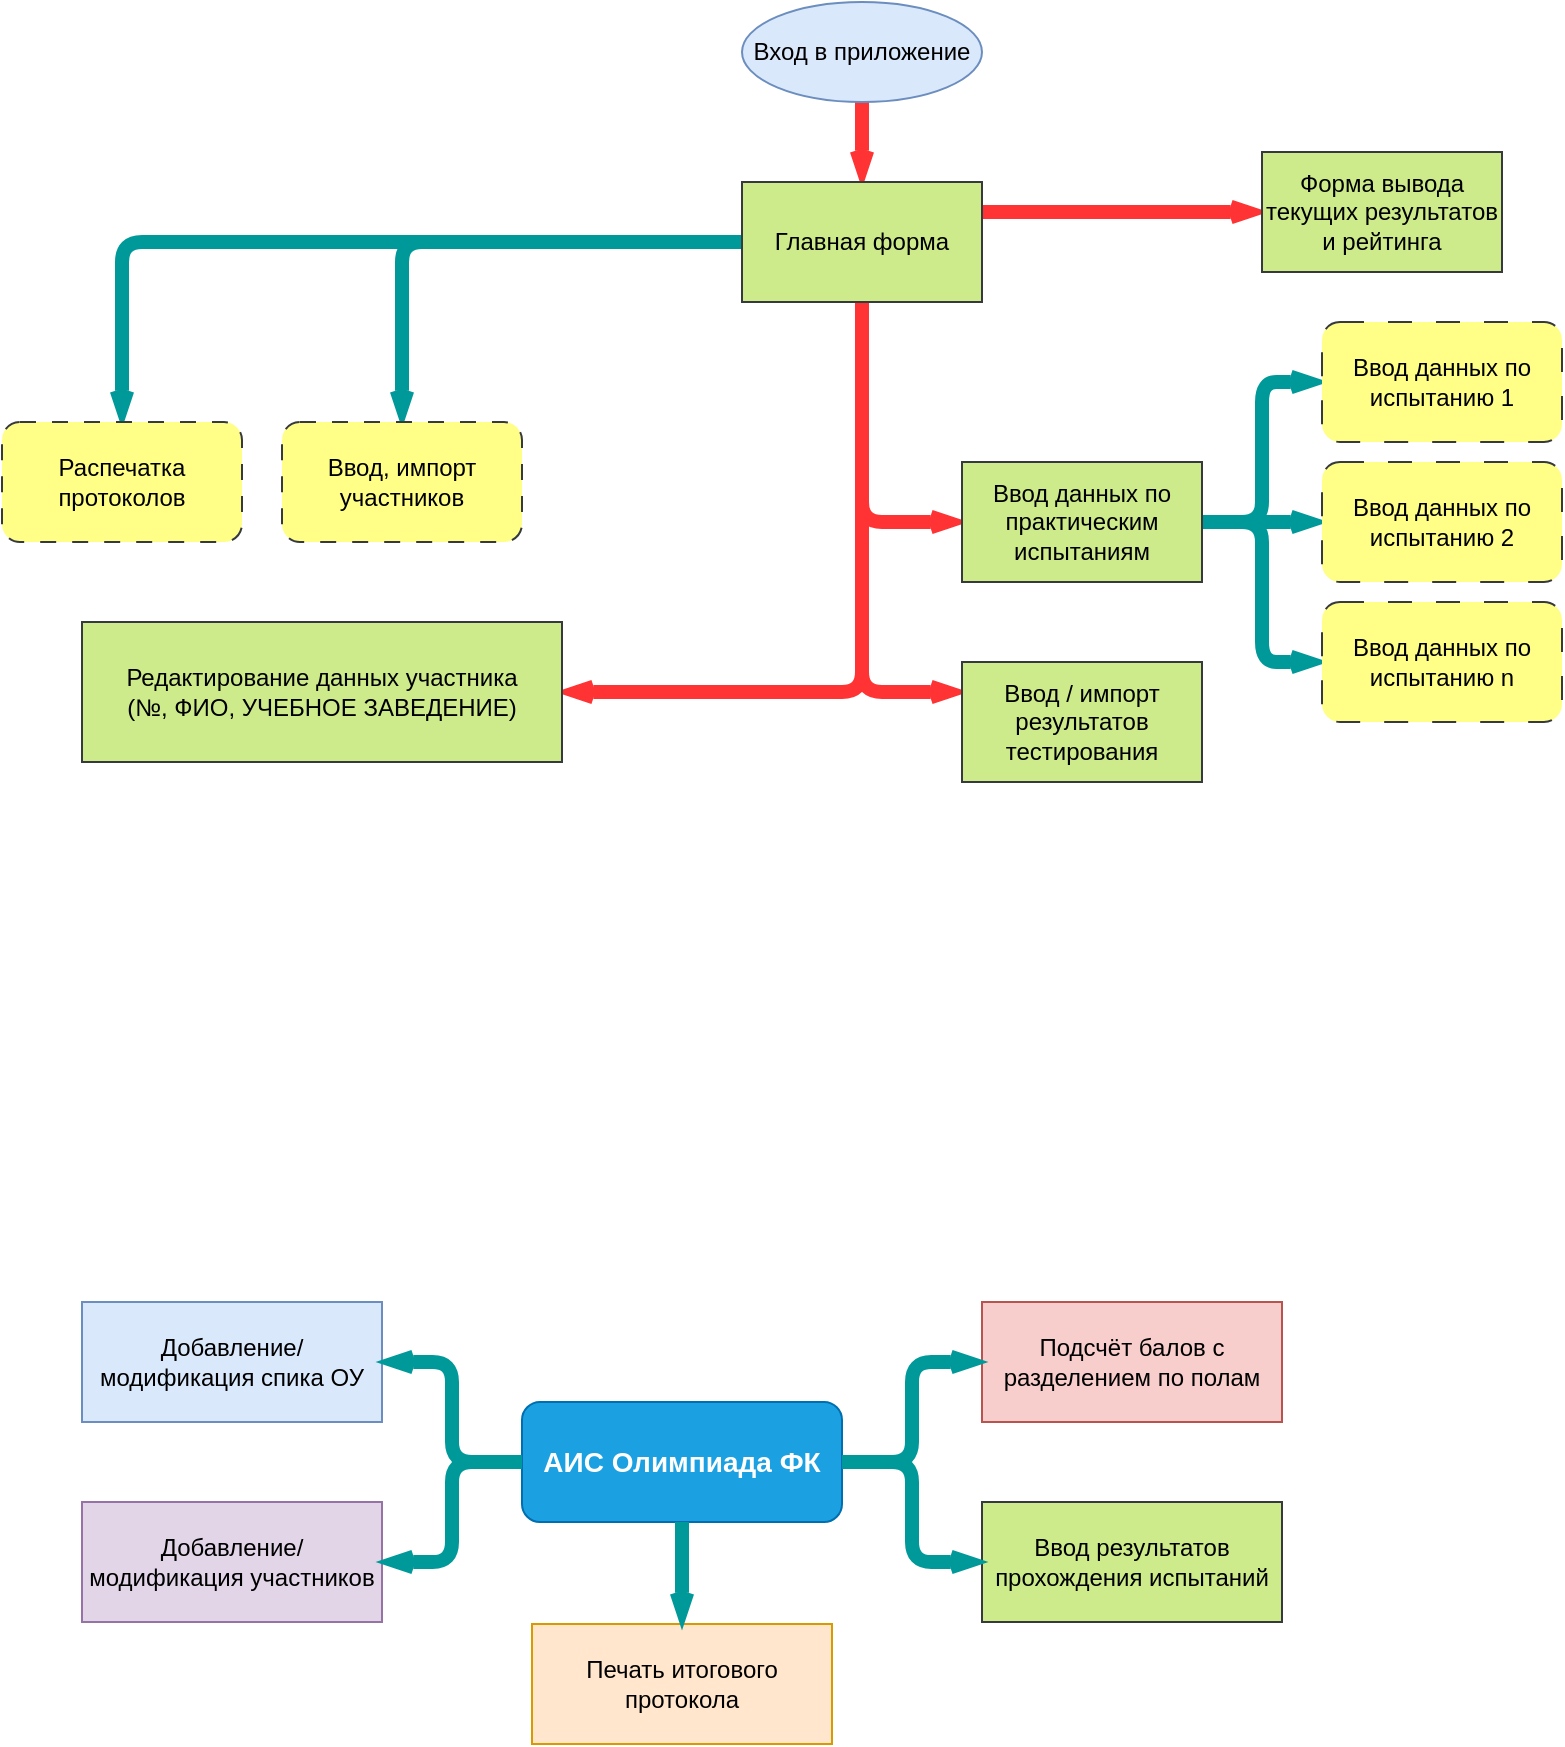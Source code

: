 <mxfile version="21.2.9" type="github" pages="2">
  <diagram name="Страница 1" id="rU0HMeiSt-HVsIIlIik-">
    <mxGraphModel dx="1386" dy="791" grid="1" gridSize="10" guides="1" tooltips="1" connect="1" arrows="1" fold="1" page="1" pageScale="1" pageWidth="827" pageHeight="1169" math="0" shadow="0">
      <root>
        <mxCell id="0" />
        <mxCell id="1" parent="0" />
        <mxCell id="oUFun0r2DNdpA80elAWl-29" style="edgeStyle=orthogonalEdgeStyle;rounded=1;orthogonalLoop=1;jettySize=auto;html=1;exitX=0;exitY=0.5;exitDx=0;exitDy=0;entryX=0.5;entryY=0;entryDx=0;entryDy=0;strokeWidth=7;endArrow=openThin;endFill=0;endSize=1;jumpSize=2;startSize=2;strokeColor=#009999;" parent="1" source="oUFun0r2DNdpA80elAWl-17" target="oUFun0r2DNdpA80elAWl-25" edge="1">
          <mxGeometry relative="1" as="geometry" />
        </mxCell>
        <mxCell id="oUFun0r2DNdpA80elAWl-30" style="edgeStyle=orthogonalEdgeStyle;rounded=1;orthogonalLoop=1;jettySize=auto;html=1;exitX=0;exitY=0.5;exitDx=0;exitDy=0;entryX=0.5;entryY=0;entryDx=0;entryDy=0;strokeWidth=7;endArrow=openThin;endFill=0;endSize=1;jumpSize=2;startSize=2;strokeColor=#009999;" parent="1" source="oUFun0r2DNdpA80elAWl-17" target="oUFun0r2DNdpA80elAWl-19" edge="1">
          <mxGeometry relative="1" as="geometry" />
        </mxCell>
        <mxCell id="oUFun0r2DNdpA80elAWl-31" style="edgeStyle=orthogonalEdgeStyle;rounded=1;orthogonalLoop=1;jettySize=auto;html=1;exitX=0.5;exitY=1;exitDx=0;exitDy=0;entryX=1;entryY=0.5;entryDx=0;entryDy=0;strokeWidth=7;endSize=1;startSize=1;endArrow=openThin;endFill=0;strokeColor=#FF3333;" parent="1" source="oUFun0r2DNdpA80elAWl-17" target="oUFun0r2DNdpA80elAWl-20" edge="1">
          <mxGeometry relative="1" as="geometry" />
        </mxCell>
        <mxCell id="oUFun0r2DNdpA80elAWl-32" style="edgeStyle=orthogonalEdgeStyle;rounded=1;orthogonalLoop=1;jettySize=auto;html=1;exitX=1;exitY=0.5;exitDx=0;exitDy=0;entryX=0;entryY=0.5;entryDx=0;entryDy=0;strokeWidth=7;endSize=1;startSize=1;endArrow=openThin;endFill=0;strokeColor=#009999;fillColor=#cce5ff;" parent="1" source="oUFun0r2DNdpA80elAWl-39" target="oUFun0r2DNdpA80elAWl-24" edge="1">
          <mxGeometry relative="1" as="geometry" />
        </mxCell>
        <mxCell id="oUFun0r2DNdpA80elAWl-34" style="edgeStyle=orthogonalEdgeStyle;rounded=1;orthogonalLoop=1;jettySize=auto;html=1;exitX=0.5;exitY=1;exitDx=0;exitDy=0;entryX=0;entryY=0.5;entryDx=0;entryDy=0;strokeWidth=7;endSize=1;startSize=1;endArrow=openThin;endFill=0;strokeColor=#FF3333;" parent="1" source="oUFun0r2DNdpA80elAWl-17" target="oUFun0r2DNdpA80elAWl-39" edge="1">
          <mxGeometry relative="1" as="geometry" />
        </mxCell>
        <mxCell id="oUFun0r2DNdpA80elAWl-35" style="edgeStyle=orthogonalEdgeStyle;rounded=1;orthogonalLoop=1;jettySize=auto;html=1;exitX=1;exitY=0.5;exitDx=0;exitDy=0;entryX=0;entryY=0.5;entryDx=0;entryDy=0;strokeWidth=7;endSize=1;startSize=1;endArrow=openThin;endFill=0;strokeColor=#009999;fillColor=#cce5ff;" parent="1" source="oUFun0r2DNdpA80elAWl-39" target="oUFun0r2DNdpA80elAWl-21" edge="1">
          <mxGeometry relative="1" as="geometry" />
        </mxCell>
        <mxCell id="oUFun0r2DNdpA80elAWl-28" style="edgeStyle=orthogonalEdgeStyle;rounded=1;orthogonalLoop=1;jettySize=auto;html=1;exitX=0.5;exitY=1;exitDx=0;exitDy=0;entryX=0.5;entryY=0;entryDx=0;entryDy=0;strokeWidth=7;endSize=1;startSize=1;endArrow=openThin;endFill=0;strokeColor=#FF3333;" parent="1" source="oUFun0r2DNdpA80elAWl-18" target="oUFun0r2DNdpA80elAWl-17" edge="1">
          <mxGeometry relative="1" as="geometry">
            <mxPoint x="460" y="120" as="sourcePoint" />
          </mxGeometry>
        </mxCell>
        <mxCell id="oUFun0r2DNdpA80elAWl-18" value="Вход в приложение" style="ellipse;whiteSpace=wrap;html=1;fillColor=#dae8fc;strokeColor=#6c8ebf;" parent="1" vertex="1">
          <mxGeometry x="400" y="50" width="120" height="50" as="geometry" />
        </mxCell>
        <mxCell id="oUFun0r2DNdpA80elAWl-36" style="edgeStyle=orthogonalEdgeStyle;rounded=1;orthogonalLoop=1;jettySize=auto;html=1;exitX=0.5;exitY=1;exitDx=0;exitDy=0;entryX=0;entryY=0.25;entryDx=0;entryDy=0;strokeWidth=7;endSize=1;startSize=1;endArrow=openThin;endFill=0;strokeColor=#FF3333;" parent="1" source="oUFun0r2DNdpA80elAWl-17" target="oUFun0r2DNdpA80elAWl-27" edge="1">
          <mxGeometry relative="1" as="geometry">
            <mxPoint x="470" y="210" as="sourcePoint" />
            <mxPoint x="580" y="485" as="targetPoint" />
          </mxGeometry>
        </mxCell>
        <mxCell id="oUFun0r2DNdpA80elAWl-38" style="edgeStyle=orthogonalEdgeStyle;rounded=1;orthogonalLoop=1;jettySize=auto;html=1;exitX=1;exitY=0.25;exitDx=0;exitDy=0;entryX=0;entryY=0.5;entryDx=0;entryDy=0;strokeWidth=7;endSize=1;startSize=1;endArrow=openThin;endFill=0;strokeColor=#FF3333;" parent="1" source="oUFun0r2DNdpA80elAWl-17" target="oUFun0r2DNdpA80elAWl-37" edge="1">
          <mxGeometry relative="1" as="geometry">
            <mxPoint x="440" y="210" as="sourcePoint" />
            <mxPoint x="380" y="270" as="targetPoint" />
          </mxGeometry>
        </mxCell>
        <mxCell id="oUFun0r2DNdpA80elAWl-40" style="edgeStyle=orthogonalEdgeStyle;rounded=1;orthogonalLoop=1;jettySize=auto;html=1;exitX=1;exitY=0.5;exitDx=0;exitDy=0;entryX=0;entryY=0.5;entryDx=0;entryDy=0;strokeWidth=7;endSize=1;startSize=1;endArrow=openThin;endFill=0;strokeColor=#009999;fillColor=#cce5ff;" parent="1" source="oUFun0r2DNdpA80elAWl-39" target="oUFun0r2DNdpA80elAWl-22" edge="1">
          <mxGeometry relative="1" as="geometry">
            <mxPoint x="640" y="320" as="sourcePoint" />
            <mxPoint x="690" y="405" as="targetPoint" />
          </mxGeometry>
        </mxCell>
        <mxCell id="oUFun0r2DNdpA80elAWl-17" value="Главная форма" style="rounded=0;whiteSpace=wrap;html=1;fillColor=#cdeb8b;strokeColor=#36393d;" parent="1" vertex="1">
          <mxGeometry x="400" y="140" width="120" height="60" as="geometry" />
        </mxCell>
        <mxCell id="oUFun0r2DNdpA80elAWl-19" value="Ввод, импорт участников" style="rounded=1;whiteSpace=wrap;html=1;fillColor=#ffff88;strokeColor=#36393d;glass=0;dashed=1;dashPattern=8 8;" parent="1" vertex="1">
          <mxGeometry x="170" y="260" width="120" height="60" as="geometry" />
        </mxCell>
        <mxCell id="oUFun0r2DNdpA80elAWl-20" value="Редактирование данных участника&lt;br&gt;(№, ФИО, УЧЕБНОЕ ЗАВЕДЕНИЕ)" style="rounded=0;whiteSpace=wrap;html=1;fillColor=#cdeb8b;strokeColor=#36393d;" parent="1" vertex="1">
          <mxGeometry x="70" y="360" width="240" height="70" as="geometry" />
        </mxCell>
        <mxCell id="oUFun0r2DNdpA80elAWl-21" value="Ввод данных по испытанию 1" style="rounded=1;whiteSpace=wrap;html=1;fillColor=#ffff88;strokeColor=#36393d;dashed=1;dashPattern=12 12;" parent="1" vertex="1">
          <mxGeometry x="690" y="210" width="120" height="60" as="geometry" />
        </mxCell>
        <mxCell id="oUFun0r2DNdpA80elAWl-22" value="Ввод данных по испытанию 2" style="rounded=1;whiteSpace=wrap;html=1;fillColor=#ffff88;strokeColor=#36393d;dashed=1;dashPattern=12 12;" parent="1" vertex="1">
          <mxGeometry x="690" y="280" width="120" height="60" as="geometry" />
        </mxCell>
        <mxCell id="oUFun0r2DNdpA80elAWl-24" value="Ввод данных по испытанию n" style="rounded=1;whiteSpace=wrap;html=1;fillColor=#ffff88;strokeColor=#36393d;dashed=1;dashPattern=12 12;" parent="1" vertex="1">
          <mxGeometry x="690" y="350" width="120" height="60" as="geometry" />
        </mxCell>
        <mxCell id="oUFun0r2DNdpA80elAWl-25" value="Распечатка протоколов" style="rounded=1;whiteSpace=wrap;html=1;fillColor=#ffff88;strokeColor=#36393d;glass=0;dashed=1;dashPattern=8 8;" parent="1" vertex="1">
          <mxGeometry x="30" y="260" width="120" height="60" as="geometry" />
        </mxCell>
        <mxCell id="oUFun0r2DNdpA80elAWl-27" value="Ввод / импорт результатов тестирования" style="rounded=0;whiteSpace=wrap;html=1;fillColor=#cdeb8b;strokeColor=#36393d;" parent="1" vertex="1">
          <mxGeometry x="510" y="380" width="120" height="60" as="geometry" />
        </mxCell>
        <mxCell id="oUFun0r2DNdpA80elAWl-37" value="Форма вывода текущих результатов и рейтинга" style="rounded=0;whiteSpace=wrap;html=1;fillColor=#cdeb8b;strokeColor=#36393d;" parent="1" vertex="1">
          <mxGeometry x="660" y="125" width="120" height="60" as="geometry" />
        </mxCell>
        <mxCell id="oUFun0r2DNdpA80elAWl-39" value="Ввод данных по практическим испытаниям" style="rounded=0;whiteSpace=wrap;html=1;fillColor=#cdeb8b;strokeColor=#36393d;" parent="1" vertex="1">
          <mxGeometry x="510" y="280" width="120" height="60" as="geometry" />
        </mxCell>
        <mxCell id="YHmJnqsJ_T1OtkR1q3bv-1" value="АИС Олимпиада ФК" style="rounded=1;whiteSpace=wrap;html=1;shadow=0;fontStyle=1;fontSize=14;fillColor=#1ba1e2;fontColor=#ffffff;strokeColor=#006EAF;" parent="1" vertex="1">
          <mxGeometry x="290" y="750" width="160" height="60" as="geometry" />
        </mxCell>
        <mxCell id="YHmJnqsJ_T1OtkR1q3bv-2" value="Ввод результатов прохождения испытаний" style="rounded=0;whiteSpace=wrap;html=1;fillColor=#cdeb8b;strokeColor=#36393d;" parent="1" vertex="1">
          <mxGeometry x="520" y="800" width="150" height="60" as="geometry" />
        </mxCell>
        <mxCell id="YHmJnqsJ_T1OtkR1q3bv-3" value="Добавление/модификация участников" style="rounded=0;whiteSpace=wrap;html=1;fillColor=#e1d5e7;strokeColor=#9673a6;" parent="1" vertex="1">
          <mxGeometry x="70" y="800" width="150" height="60" as="geometry" />
        </mxCell>
        <mxCell id="YHmJnqsJ_T1OtkR1q3bv-4" value="Добавление/модификация спика ОУ" style="rounded=0;whiteSpace=wrap;html=1;fillColor=#dae8fc;strokeColor=#6c8ebf;" parent="1" vertex="1">
          <mxGeometry x="70" y="700" width="150" height="60" as="geometry" />
        </mxCell>
        <mxCell id="YHmJnqsJ_T1OtkR1q3bv-5" value="Подсчёт балов с разделением по полам" style="rounded=0;whiteSpace=wrap;html=1;fillColor=#f8cecc;strokeColor=#b85450;" parent="1" vertex="1">
          <mxGeometry x="520" y="700" width="150" height="60" as="geometry" />
        </mxCell>
        <mxCell id="YHmJnqsJ_T1OtkR1q3bv-6" value="Печать итогового протокола" style="rounded=0;whiteSpace=wrap;html=1;fillColor=#ffe6cc;strokeColor=#d79b00;" parent="1" vertex="1">
          <mxGeometry x="295" y="861" width="150" height="60" as="geometry" />
        </mxCell>
        <mxCell id="YHmJnqsJ_T1OtkR1q3bv-8" style="edgeStyle=orthogonalEdgeStyle;rounded=1;orthogonalLoop=1;jettySize=auto;html=1;exitX=1;exitY=0.5;exitDx=0;exitDy=0;entryX=0;entryY=0.5;entryDx=0;entryDy=0;strokeWidth=7;endSize=1;startSize=1;endArrow=openThin;endFill=0;strokeColor=#009999;fillColor=#cce5ff;" parent="1" source="YHmJnqsJ_T1OtkR1q3bv-1" target="YHmJnqsJ_T1OtkR1q3bv-5" edge="1">
          <mxGeometry relative="1" as="geometry">
            <mxPoint x="480" y="880" as="sourcePoint" />
            <mxPoint x="540" y="950" as="targetPoint" />
          </mxGeometry>
        </mxCell>
        <mxCell id="YHmJnqsJ_T1OtkR1q3bv-9" style="edgeStyle=orthogonalEdgeStyle;rounded=1;orthogonalLoop=1;jettySize=auto;html=1;exitX=1;exitY=0.5;exitDx=0;exitDy=0;entryX=0;entryY=0.5;entryDx=0;entryDy=0;strokeWidth=7;endSize=1;startSize=1;endArrow=openThin;endFill=0;strokeColor=#009999;fillColor=#cce5ff;" parent="1" source="YHmJnqsJ_T1OtkR1q3bv-1" target="YHmJnqsJ_T1OtkR1q3bv-2" edge="1">
          <mxGeometry relative="1" as="geometry">
            <mxPoint x="460" y="790" as="sourcePoint" />
            <mxPoint x="530" y="740" as="targetPoint" />
          </mxGeometry>
        </mxCell>
        <mxCell id="YHmJnqsJ_T1OtkR1q3bv-10" style="edgeStyle=orthogonalEdgeStyle;rounded=1;orthogonalLoop=1;jettySize=auto;html=1;exitX=0;exitY=0.5;exitDx=0;exitDy=0;entryX=1;entryY=0.5;entryDx=0;entryDy=0;strokeWidth=7;endSize=1;startSize=1;endArrow=openThin;endFill=0;strokeColor=#009999;fillColor=#cce5ff;" parent="1" source="YHmJnqsJ_T1OtkR1q3bv-1" target="YHmJnqsJ_T1OtkR1q3bv-4" edge="1">
          <mxGeometry relative="1" as="geometry">
            <mxPoint x="219.5" y="740" as="sourcePoint" />
            <mxPoint x="289.5" y="690" as="targetPoint" />
          </mxGeometry>
        </mxCell>
        <mxCell id="YHmJnqsJ_T1OtkR1q3bv-11" style="edgeStyle=orthogonalEdgeStyle;rounded=1;orthogonalLoop=1;jettySize=auto;html=1;exitX=0;exitY=0.5;exitDx=0;exitDy=0;entryX=1;entryY=0.5;entryDx=0;entryDy=0;strokeWidth=7;endSize=1;startSize=1;endArrow=openThin;endFill=0;strokeColor=#009999;fillColor=#cce5ff;" parent="1" source="YHmJnqsJ_T1OtkR1q3bv-1" target="YHmJnqsJ_T1OtkR1q3bv-3" edge="1">
          <mxGeometry relative="1" as="geometry">
            <mxPoint x="140" y="930" as="sourcePoint" />
            <mxPoint x="210" y="980" as="targetPoint" />
          </mxGeometry>
        </mxCell>
        <mxCell id="YHmJnqsJ_T1OtkR1q3bv-12" style="edgeStyle=orthogonalEdgeStyle;rounded=1;orthogonalLoop=1;jettySize=auto;html=1;exitX=0.5;exitY=1;exitDx=0;exitDy=0;entryX=0.5;entryY=0;entryDx=0;entryDy=0;strokeWidth=7;endSize=1;startSize=1;endArrow=openThin;endFill=0;strokeColor=#009999;fillColor=#cce5ff;" parent="1" source="YHmJnqsJ_T1OtkR1q3bv-1" target="YHmJnqsJ_T1OtkR1q3bv-6" edge="1">
          <mxGeometry relative="1" as="geometry">
            <mxPoint x="300" y="790" as="sourcePoint" />
            <mxPoint x="230" y="840" as="targetPoint" />
          </mxGeometry>
        </mxCell>
      </root>
    </mxGraphModel>
  </diagram>
  <diagram id="NLfbMMUOM1gaAiMMkrqe" name="Страница 2">
    <mxGraphModel dx="1386" dy="791" grid="1" gridSize="10" guides="1" tooltips="1" connect="1" arrows="1" fold="1" page="1" pageScale="1" pageWidth="827" pageHeight="1169" math="0" shadow="0">
      <root>
        <mxCell id="0" />
        <mxCell id="1" parent="0" />
        <mxCell id="NCLM1DptzRCGJzkKApFv-1" value="Pages" style="shape=table;startSize=30;container=1;collapsible=1;childLayout=tableLayout;fixedRows=1;rowLines=0;fontStyle=1;align=center;resizeLast=1;html=1;" vertex="1" parent="1">
          <mxGeometry x="200" y="300" width="180" height="210" as="geometry" />
        </mxCell>
        <mxCell id="NCLM1DptzRCGJzkKApFv-2" value="" style="shape=tableRow;horizontal=0;startSize=0;swimlaneHead=0;swimlaneBody=0;fillColor=none;collapsible=0;dropTarget=0;points=[[0,0.5],[1,0.5]];portConstraint=eastwest;top=0;left=0;right=0;bottom=1;" vertex="1" parent="NCLM1DptzRCGJzkKApFv-1">
          <mxGeometry y="30" width="180" height="30" as="geometry" />
        </mxCell>
        <mxCell id="NCLM1DptzRCGJzkKApFv-3" value="PK" style="shape=partialRectangle;connectable=0;fillColor=none;top=0;left=0;bottom=0;right=0;fontStyle=1;overflow=hidden;whiteSpace=wrap;html=1;" vertex="1" parent="NCLM1DptzRCGJzkKApFv-2">
          <mxGeometry width="30" height="30" as="geometry">
            <mxRectangle width="30" height="30" as="alternateBounds" />
          </mxGeometry>
        </mxCell>
        <mxCell id="NCLM1DptzRCGJzkKApFv-4" value="id" style="shape=partialRectangle;connectable=0;fillColor=none;top=0;left=0;bottom=0;right=0;align=left;spacingLeft=6;fontStyle=5;overflow=hidden;whiteSpace=wrap;html=1;" vertex="1" parent="NCLM1DptzRCGJzkKApFv-2">
          <mxGeometry x="30" width="150" height="30" as="geometry">
            <mxRectangle width="150" height="30" as="alternateBounds" />
          </mxGeometry>
        </mxCell>
        <mxCell id="NCLM1DptzRCGJzkKApFv-5" value="" style="shape=tableRow;horizontal=0;startSize=0;swimlaneHead=0;swimlaneBody=0;fillColor=none;collapsible=0;dropTarget=0;points=[[0,0.5],[1,0.5]];portConstraint=eastwest;top=0;left=0;right=0;bottom=0;" vertex="1" parent="NCLM1DptzRCGJzkKApFv-1">
          <mxGeometry y="60" width="180" height="30" as="geometry" />
        </mxCell>
        <mxCell id="NCLM1DptzRCGJzkKApFv-6" value="" style="shape=partialRectangle;connectable=0;fillColor=none;top=0;left=0;bottom=0;right=0;editable=1;overflow=hidden;whiteSpace=wrap;html=1;" vertex="1" parent="NCLM1DptzRCGJzkKApFv-5">
          <mxGeometry width="30" height="30" as="geometry">
            <mxRectangle width="30" height="30" as="alternateBounds" />
          </mxGeometry>
        </mxCell>
        <mxCell id="NCLM1DptzRCGJzkKApFv-7" value="pageName" style="shape=partialRectangle;connectable=0;fillColor=none;top=0;left=0;bottom=0;right=0;align=left;spacingLeft=6;overflow=hidden;whiteSpace=wrap;html=1;" vertex="1" parent="NCLM1DptzRCGJzkKApFv-5">
          <mxGeometry x="30" width="150" height="30" as="geometry">
            <mxRectangle width="150" height="30" as="alternateBounds" />
          </mxGeometry>
        </mxCell>
        <mxCell id="NCLM1DptzRCGJzkKApFv-8" value="" style="shape=tableRow;horizontal=0;startSize=0;swimlaneHead=0;swimlaneBody=0;fillColor=none;collapsible=0;dropTarget=0;points=[[0,0.5],[1,0.5]];portConstraint=eastwest;top=0;left=0;right=0;bottom=0;" vertex="1" parent="NCLM1DptzRCGJzkKApFv-1">
          <mxGeometry y="90" width="180" height="30" as="geometry" />
        </mxCell>
        <mxCell id="NCLM1DptzRCGJzkKApFv-9" value="" style="shape=partialRectangle;connectable=0;fillColor=none;top=0;left=0;bottom=0;right=0;editable=1;overflow=hidden;whiteSpace=wrap;html=1;" vertex="1" parent="NCLM1DptzRCGJzkKApFv-8">
          <mxGeometry width="30" height="30" as="geometry">
            <mxRectangle width="30" height="30" as="alternateBounds" />
          </mxGeometry>
        </mxCell>
        <mxCell id="NCLM1DptzRCGJzkKApFv-10" value="pageOrder" style="shape=partialRectangle;connectable=0;fillColor=none;top=0;left=0;bottom=0;right=0;align=left;spacingLeft=6;overflow=hidden;whiteSpace=wrap;html=1;" vertex="1" parent="NCLM1DptzRCGJzkKApFv-8">
          <mxGeometry x="30" width="150" height="30" as="geometry">
            <mxRectangle width="150" height="30" as="alternateBounds" />
          </mxGeometry>
        </mxCell>
        <mxCell id="NCLM1DptzRCGJzkKApFv-11" value="" style="shape=tableRow;horizontal=0;startSize=0;swimlaneHead=0;swimlaneBody=0;fillColor=none;collapsible=0;dropTarget=0;points=[[0,0.5],[1,0.5]];portConstraint=eastwest;top=0;left=0;right=0;bottom=0;" vertex="1" parent="NCLM1DptzRCGJzkKApFv-1">
          <mxGeometry y="120" width="180" height="30" as="geometry" />
        </mxCell>
        <mxCell id="NCLM1DptzRCGJzkKApFv-12" value="" style="shape=partialRectangle;connectable=0;fillColor=none;top=0;left=0;bottom=0;right=0;editable=1;overflow=hidden;whiteSpace=wrap;html=1;" vertex="1" parent="NCLM1DptzRCGJzkKApFv-11">
          <mxGeometry width="30" height="30" as="geometry">
            <mxRectangle width="30" height="30" as="alternateBounds" />
          </mxGeometry>
        </mxCell>
        <mxCell id="NCLM1DptzRCGJzkKApFv-13" value="pageDataFile" style="shape=partialRectangle;connectable=0;fillColor=none;top=0;left=0;bottom=0;right=0;align=left;spacingLeft=6;overflow=hidden;whiteSpace=wrap;html=1;" vertex="1" parent="NCLM1DptzRCGJzkKApFv-11">
          <mxGeometry x="30" width="150" height="30" as="geometry">
            <mxRectangle width="150" height="30" as="alternateBounds" />
          </mxGeometry>
        </mxCell>
        <mxCell id="NCLM1DptzRCGJzkKApFv-20" style="shape=tableRow;horizontal=0;startSize=0;swimlaneHead=0;swimlaneBody=0;fillColor=none;collapsible=0;dropTarget=0;points=[[0,0.5],[1,0.5]];portConstraint=eastwest;top=0;left=0;right=0;bottom=0;" vertex="1" parent="NCLM1DptzRCGJzkKApFv-1">
          <mxGeometry y="150" width="180" height="30" as="geometry" />
        </mxCell>
        <mxCell id="NCLM1DptzRCGJzkKApFv-21" style="shape=partialRectangle;connectable=0;fillColor=none;top=0;left=0;bottom=0;right=0;editable=1;overflow=hidden;whiteSpace=wrap;html=1;" vertex="1" parent="NCLM1DptzRCGJzkKApFv-20">
          <mxGeometry width="30" height="30" as="geometry">
            <mxRectangle width="30" height="30" as="alternateBounds" />
          </mxGeometry>
        </mxCell>
        <mxCell id="NCLM1DptzRCGJzkKApFv-22" value="pageTopic" style="shape=partialRectangle;connectable=0;fillColor=none;top=0;left=0;bottom=0;right=0;align=left;spacingLeft=6;overflow=hidden;whiteSpace=wrap;html=1;" vertex="1" parent="NCLM1DptzRCGJzkKApFv-20">
          <mxGeometry x="30" width="150" height="30" as="geometry">
            <mxRectangle width="150" height="30" as="alternateBounds" />
          </mxGeometry>
        </mxCell>
        <mxCell id="NCLM1DptzRCGJzkKApFv-17" style="shape=tableRow;horizontal=0;startSize=0;swimlaneHead=0;swimlaneBody=0;fillColor=none;collapsible=0;dropTarget=0;points=[[0,0.5],[1,0.5]];portConstraint=eastwest;top=0;left=0;right=0;bottom=0;" vertex="1" parent="NCLM1DptzRCGJzkKApFv-1">
          <mxGeometry y="180" width="180" height="30" as="geometry" />
        </mxCell>
        <mxCell id="NCLM1DptzRCGJzkKApFv-18" style="shape=partialRectangle;connectable=0;fillColor=none;top=0;left=0;bottom=0;right=0;editable=1;overflow=hidden;whiteSpace=wrap;html=1;" vertex="1" parent="NCLM1DptzRCGJzkKApFv-17">
          <mxGeometry width="30" height="30" as="geometry">
            <mxRectangle width="30" height="30" as="alternateBounds" />
          </mxGeometry>
        </mxCell>
        <mxCell id="NCLM1DptzRCGJzkKApFv-19" value="pageFullName" style="shape=partialRectangle;connectable=0;fillColor=none;top=0;left=0;bottom=0;right=0;align=left;spacingLeft=6;overflow=hidden;whiteSpace=wrap;html=1;" vertex="1" parent="NCLM1DptzRCGJzkKApFv-17">
          <mxGeometry x="30" width="150" height="30" as="geometry">
            <mxRectangle width="150" height="30" as="alternateBounds" />
          </mxGeometry>
        </mxCell>
        <mxCell id="NCLM1DptzRCGJzkKApFv-23" value="Users" style="shape=table;startSize=30;container=1;collapsible=1;childLayout=tableLayout;fixedRows=1;rowLines=0;fontStyle=1;align=center;resizeLast=1;html=1;" vertex="1" parent="1">
          <mxGeometry x="510" y="560" width="180" height="150" as="geometry" />
        </mxCell>
        <mxCell id="NCLM1DptzRCGJzkKApFv-24" value="" style="shape=tableRow;horizontal=0;startSize=0;swimlaneHead=0;swimlaneBody=0;fillColor=none;collapsible=0;dropTarget=0;points=[[0,0.5],[1,0.5]];portConstraint=eastwest;top=0;left=0;right=0;bottom=1;" vertex="1" parent="NCLM1DptzRCGJzkKApFv-23">
          <mxGeometry y="30" width="180" height="30" as="geometry" />
        </mxCell>
        <mxCell id="NCLM1DptzRCGJzkKApFv-25" value="PK" style="shape=partialRectangle;connectable=0;fillColor=none;top=0;left=0;bottom=0;right=0;fontStyle=1;overflow=hidden;whiteSpace=wrap;html=1;" vertex="1" parent="NCLM1DptzRCGJzkKApFv-24">
          <mxGeometry width="30" height="30" as="geometry">
            <mxRectangle width="30" height="30" as="alternateBounds" />
          </mxGeometry>
        </mxCell>
        <mxCell id="NCLM1DptzRCGJzkKApFv-26" value="idUser" style="shape=partialRectangle;connectable=0;fillColor=none;top=0;left=0;bottom=0;right=0;align=left;spacingLeft=6;fontStyle=5;overflow=hidden;whiteSpace=wrap;html=1;" vertex="1" parent="NCLM1DptzRCGJzkKApFv-24">
          <mxGeometry x="30" width="150" height="30" as="geometry">
            <mxRectangle width="150" height="30" as="alternateBounds" />
          </mxGeometry>
        </mxCell>
        <mxCell id="NCLM1DptzRCGJzkKApFv-27" value="" style="shape=tableRow;horizontal=0;startSize=0;swimlaneHead=0;swimlaneBody=0;fillColor=none;collapsible=0;dropTarget=0;points=[[0,0.5],[1,0.5]];portConstraint=eastwest;top=0;left=0;right=0;bottom=0;" vertex="1" parent="NCLM1DptzRCGJzkKApFv-23">
          <mxGeometry y="60" width="180" height="30" as="geometry" />
        </mxCell>
        <mxCell id="NCLM1DptzRCGJzkKApFv-28" value="" style="shape=partialRectangle;connectable=0;fillColor=none;top=0;left=0;bottom=0;right=0;editable=1;overflow=hidden;whiteSpace=wrap;html=1;" vertex="1" parent="NCLM1DptzRCGJzkKApFv-27">
          <mxGeometry width="30" height="30" as="geometry">
            <mxRectangle width="30" height="30" as="alternateBounds" />
          </mxGeometry>
        </mxCell>
        <mxCell id="NCLM1DptzRCGJzkKApFv-29" value="nameUser" style="shape=partialRectangle;connectable=0;fillColor=none;top=0;left=0;bottom=0;right=0;align=left;spacingLeft=6;overflow=hidden;whiteSpace=wrap;html=1;" vertex="1" parent="NCLM1DptzRCGJzkKApFv-27">
          <mxGeometry x="30" width="150" height="30" as="geometry">
            <mxRectangle width="150" height="30" as="alternateBounds" />
          </mxGeometry>
        </mxCell>
        <mxCell id="NCLM1DptzRCGJzkKApFv-30" value="" style="shape=tableRow;horizontal=0;startSize=0;swimlaneHead=0;swimlaneBody=0;fillColor=none;collapsible=0;dropTarget=0;points=[[0,0.5],[1,0.5]];portConstraint=eastwest;top=0;left=0;right=0;bottom=0;" vertex="1" parent="NCLM1DptzRCGJzkKApFv-23">
          <mxGeometry y="90" width="180" height="30" as="geometry" />
        </mxCell>
        <mxCell id="NCLM1DptzRCGJzkKApFv-31" value="" style="shape=partialRectangle;connectable=0;fillColor=none;top=0;left=0;bottom=0;right=0;editable=1;overflow=hidden;whiteSpace=wrap;html=1;" vertex="1" parent="NCLM1DptzRCGJzkKApFv-30">
          <mxGeometry width="30" height="30" as="geometry">
            <mxRectangle width="30" height="30" as="alternateBounds" />
          </mxGeometry>
        </mxCell>
        <mxCell id="NCLM1DptzRCGJzkKApFv-32" value="scoreUser" style="shape=partialRectangle;connectable=0;fillColor=none;top=0;left=0;bottom=0;right=0;align=left;spacingLeft=6;overflow=hidden;whiteSpace=wrap;html=1;" vertex="1" parent="NCLM1DptzRCGJzkKApFv-30">
          <mxGeometry x="30" width="150" height="30" as="geometry">
            <mxRectangle width="150" height="30" as="alternateBounds" />
          </mxGeometry>
        </mxCell>
        <mxCell id="NCLM1DptzRCGJzkKApFv-33" value="" style="shape=tableRow;horizontal=0;startSize=0;swimlaneHead=0;swimlaneBody=0;fillColor=none;collapsible=0;dropTarget=0;points=[[0,0.5],[1,0.5]];portConstraint=eastwest;top=0;left=0;right=0;bottom=0;" vertex="1" parent="NCLM1DptzRCGJzkKApFv-23">
          <mxGeometry y="120" width="180" height="30" as="geometry" />
        </mxCell>
        <mxCell id="NCLM1DptzRCGJzkKApFv-34" value="" style="shape=partialRectangle;connectable=0;fillColor=none;top=0;left=0;bottom=0;right=0;editable=1;overflow=hidden;whiteSpace=wrap;html=1;" vertex="1" parent="NCLM1DptzRCGJzkKApFv-33">
          <mxGeometry width="30" height="30" as="geometry">
            <mxRectangle width="30" height="30" as="alternateBounds" />
          </mxGeometry>
        </mxCell>
        <mxCell id="NCLM1DptzRCGJzkKApFv-35" value="password" style="shape=partialRectangle;connectable=0;fillColor=none;top=0;left=0;bottom=0;right=0;align=left;spacingLeft=6;overflow=hidden;whiteSpace=wrap;html=1;" vertex="1" parent="NCLM1DptzRCGJzkKApFv-33">
          <mxGeometry x="30" width="150" height="30" as="geometry">
            <mxRectangle width="150" height="30" as="alternateBounds" />
          </mxGeometry>
        </mxCell>
        <mxCell id="NCLM1DptzRCGJzkKApFv-42" value="Topics" style="shape=table;startSize=30;container=1;collapsible=1;childLayout=tableLayout;fixedRows=1;rowLines=0;fontStyle=1;align=center;resizeLast=1;html=1;" vertex="1" parent="1">
          <mxGeometry x="500" y="350" width="180" height="180" as="geometry" />
        </mxCell>
        <mxCell id="NCLM1DptzRCGJzkKApFv-43" value="" style="shape=tableRow;horizontal=0;startSize=0;swimlaneHead=0;swimlaneBody=0;fillColor=none;collapsible=0;dropTarget=0;points=[[0,0.5],[1,0.5]];portConstraint=eastwest;top=0;left=0;right=0;bottom=1;" vertex="1" parent="NCLM1DptzRCGJzkKApFv-42">
          <mxGeometry y="30" width="180" height="30" as="geometry" />
        </mxCell>
        <mxCell id="NCLM1DptzRCGJzkKApFv-44" value="PK" style="shape=partialRectangle;connectable=0;fillColor=none;top=0;left=0;bottom=0;right=0;fontStyle=1;overflow=hidden;whiteSpace=wrap;html=1;" vertex="1" parent="NCLM1DptzRCGJzkKApFv-43">
          <mxGeometry width="30" height="30" as="geometry">
            <mxRectangle width="30" height="30" as="alternateBounds" />
          </mxGeometry>
        </mxCell>
        <mxCell id="NCLM1DptzRCGJzkKApFv-45" value="idTopic" style="shape=partialRectangle;connectable=0;fillColor=none;top=0;left=0;bottom=0;right=0;align=left;spacingLeft=6;fontStyle=5;overflow=hidden;whiteSpace=wrap;html=1;" vertex="1" parent="NCLM1DptzRCGJzkKApFv-43">
          <mxGeometry x="30" width="150" height="30" as="geometry">
            <mxRectangle width="150" height="30" as="alternateBounds" />
          </mxGeometry>
        </mxCell>
        <mxCell id="NCLM1DptzRCGJzkKApFv-46" value="" style="shape=tableRow;horizontal=0;startSize=0;swimlaneHead=0;swimlaneBody=0;fillColor=none;collapsible=0;dropTarget=0;points=[[0,0.5],[1,0.5]];portConstraint=eastwest;top=0;left=0;right=0;bottom=0;" vertex="1" parent="NCLM1DptzRCGJzkKApFv-42">
          <mxGeometry y="60" width="180" height="30" as="geometry" />
        </mxCell>
        <mxCell id="NCLM1DptzRCGJzkKApFv-47" value="" style="shape=partialRectangle;connectable=0;fillColor=none;top=0;left=0;bottom=0;right=0;editable=1;overflow=hidden;whiteSpace=wrap;html=1;" vertex="1" parent="NCLM1DptzRCGJzkKApFv-46">
          <mxGeometry width="30" height="30" as="geometry">
            <mxRectangle width="30" height="30" as="alternateBounds" />
          </mxGeometry>
        </mxCell>
        <mxCell id="NCLM1DptzRCGJzkKApFv-48" value="topicName" style="shape=partialRectangle;connectable=0;fillColor=none;top=0;left=0;bottom=0;right=0;align=left;spacingLeft=6;overflow=hidden;whiteSpace=wrap;html=1;" vertex="1" parent="NCLM1DptzRCGJzkKApFv-46">
          <mxGeometry x="30" width="150" height="30" as="geometry">
            <mxRectangle width="150" height="30" as="alternateBounds" />
          </mxGeometry>
        </mxCell>
        <mxCell id="NCLM1DptzRCGJzkKApFv-49" value="" style="shape=tableRow;horizontal=0;startSize=0;swimlaneHead=0;swimlaneBody=0;fillColor=none;collapsible=0;dropTarget=0;points=[[0,0.5],[1,0.5]];portConstraint=eastwest;top=0;left=0;right=0;bottom=0;" vertex="1" parent="NCLM1DptzRCGJzkKApFv-42">
          <mxGeometry y="90" width="180" height="30" as="geometry" />
        </mxCell>
        <mxCell id="NCLM1DptzRCGJzkKApFv-50" value="" style="shape=partialRectangle;connectable=0;fillColor=none;top=0;left=0;bottom=0;right=0;editable=1;overflow=hidden;whiteSpace=wrap;html=1;" vertex="1" parent="NCLM1DptzRCGJzkKApFv-49">
          <mxGeometry width="30" height="30" as="geometry">
            <mxRectangle width="30" height="30" as="alternateBounds" />
          </mxGeometry>
        </mxCell>
        <mxCell id="NCLM1DptzRCGJzkKApFv-51" value="topicPic" style="shape=partialRectangle;connectable=0;fillColor=none;top=0;left=0;bottom=0;right=0;align=left;spacingLeft=6;overflow=hidden;whiteSpace=wrap;html=1;" vertex="1" parent="NCLM1DptzRCGJzkKApFv-49">
          <mxGeometry x="30" width="150" height="30" as="geometry">
            <mxRectangle width="150" height="30" as="alternateBounds" />
          </mxGeometry>
        </mxCell>
        <mxCell id="NCLM1DptzRCGJzkKApFv-52" value="" style="shape=tableRow;horizontal=0;startSize=0;swimlaneHead=0;swimlaneBody=0;fillColor=none;collapsible=0;dropTarget=0;points=[[0,0.5],[1,0.5]];portConstraint=eastwest;top=0;left=0;right=0;bottom=0;" vertex="1" parent="NCLM1DptzRCGJzkKApFv-42">
          <mxGeometry y="120" width="180" height="30" as="geometry" />
        </mxCell>
        <mxCell id="NCLM1DptzRCGJzkKApFv-53" value="" style="shape=partialRectangle;connectable=0;fillColor=none;top=0;left=0;bottom=0;right=0;editable=1;overflow=hidden;whiteSpace=wrap;html=1;" vertex="1" parent="NCLM1DptzRCGJzkKApFv-52">
          <mxGeometry width="30" height="30" as="geometry">
            <mxRectangle width="30" height="30" as="alternateBounds" />
          </mxGeometry>
        </mxCell>
        <mxCell id="NCLM1DptzRCGJzkKApFv-54" value="topicFullName" style="shape=partialRectangle;connectable=0;fillColor=none;top=0;left=0;bottom=0;right=0;align=left;spacingLeft=6;overflow=hidden;whiteSpace=wrap;html=1;" vertex="1" parent="NCLM1DptzRCGJzkKApFv-52">
          <mxGeometry x="30" width="150" height="30" as="geometry">
            <mxRectangle width="150" height="30" as="alternateBounds" />
          </mxGeometry>
        </mxCell>
        <mxCell id="NCLM1DptzRCGJzkKApFv-55" style="shape=tableRow;horizontal=0;startSize=0;swimlaneHead=0;swimlaneBody=0;fillColor=none;collapsible=0;dropTarget=0;points=[[0,0.5],[1,0.5]];portConstraint=eastwest;top=0;left=0;right=0;bottom=0;" vertex="1" parent="NCLM1DptzRCGJzkKApFv-42">
          <mxGeometry y="150" width="180" height="30" as="geometry" />
        </mxCell>
        <mxCell id="NCLM1DptzRCGJzkKApFv-56" style="shape=partialRectangle;connectable=0;fillColor=none;top=0;left=0;bottom=0;right=0;editable=1;overflow=hidden;whiteSpace=wrap;html=1;" vertex="1" parent="NCLM1DptzRCGJzkKApFv-55">
          <mxGeometry width="30" height="30" as="geometry">
            <mxRectangle width="30" height="30" as="alternateBounds" />
          </mxGeometry>
        </mxCell>
        <mxCell id="NCLM1DptzRCGJzkKApFv-57" value="topicDataFile" style="shape=partialRectangle;connectable=0;fillColor=none;top=0;left=0;bottom=0;right=0;align=left;spacingLeft=6;overflow=hidden;whiteSpace=wrap;html=1;" vertex="1" parent="NCLM1DptzRCGJzkKApFv-55">
          <mxGeometry x="30" width="150" height="30" as="geometry">
            <mxRectangle width="150" height="30" as="alternateBounds" />
          </mxGeometry>
        </mxCell>
        <mxCell id="NCLM1DptzRCGJzkKApFv-58" value="" style="edgeStyle=entityRelationEdgeStyle;fontSize=12;html=1;endArrow=ERoneToMany;rounded=1;entryX=1;entryY=0.5;entryDx=0;entryDy=0;exitX=0;exitY=0.5;exitDx=0;exitDy=0;" edge="1" parent="1" source="NCLM1DptzRCGJzkKApFv-43" target="NCLM1DptzRCGJzkKApFv-20">
          <mxGeometry width="100" height="100" relative="1" as="geometry">
            <mxPoint x="340" y="790" as="sourcePoint" />
            <mxPoint x="440" y="690" as="targetPoint" />
          </mxGeometry>
        </mxCell>
        <mxCell id="NCLM1DptzRCGJzkKApFv-59" value="TestResult" style="shape=table;startSize=30;container=1;collapsible=1;childLayout=tableLayout;fixedRows=1;rowLines=0;fontStyle=1;align=center;resizeLast=1;html=1;" vertex="1" parent="1">
          <mxGeometry x="180" y="655" width="180" height="120" as="geometry" />
        </mxCell>
        <mxCell id="NCLM1DptzRCGJzkKApFv-60" value="" style="shape=tableRow;horizontal=0;startSize=0;swimlaneHead=0;swimlaneBody=0;fillColor=none;collapsible=0;dropTarget=0;points=[[0,0.5],[1,0.5]];portConstraint=eastwest;top=0;left=0;right=0;bottom=1;" vertex="1" parent="NCLM1DptzRCGJzkKApFv-59">
          <mxGeometry y="30" width="180" height="30" as="geometry" />
        </mxCell>
        <mxCell id="NCLM1DptzRCGJzkKApFv-61" value="PK" style="shape=partialRectangle;connectable=0;fillColor=none;top=0;left=0;bottom=0;right=0;fontStyle=1;overflow=hidden;whiteSpace=wrap;html=1;" vertex="1" parent="NCLM1DptzRCGJzkKApFv-60">
          <mxGeometry width="30" height="30" as="geometry">
            <mxRectangle width="30" height="30" as="alternateBounds" />
          </mxGeometry>
        </mxCell>
        <mxCell id="NCLM1DptzRCGJzkKApFv-62" value="testResultID" style="shape=partialRectangle;connectable=0;fillColor=none;top=0;left=0;bottom=0;right=0;align=left;spacingLeft=6;fontStyle=5;overflow=hidden;whiteSpace=wrap;html=1;" vertex="1" parent="NCLM1DptzRCGJzkKApFv-60">
          <mxGeometry x="30" width="150" height="30" as="geometry">
            <mxRectangle width="150" height="30" as="alternateBounds" />
          </mxGeometry>
        </mxCell>
        <mxCell id="NCLM1DptzRCGJzkKApFv-63" value="" style="shape=tableRow;horizontal=0;startSize=0;swimlaneHead=0;swimlaneBody=0;fillColor=none;collapsible=0;dropTarget=0;points=[[0,0.5],[1,0.5]];portConstraint=eastwest;top=0;left=0;right=0;bottom=0;" vertex="1" parent="NCLM1DptzRCGJzkKApFv-59">
          <mxGeometry y="60" width="180" height="30" as="geometry" />
        </mxCell>
        <mxCell id="NCLM1DptzRCGJzkKApFv-64" value="" style="shape=partialRectangle;connectable=0;fillColor=none;top=0;left=0;bottom=0;right=0;editable=1;overflow=hidden;whiteSpace=wrap;html=1;" vertex="1" parent="NCLM1DptzRCGJzkKApFv-63">
          <mxGeometry width="30" height="30" as="geometry">
            <mxRectangle width="30" height="30" as="alternateBounds" />
          </mxGeometry>
        </mxCell>
        <mxCell id="NCLM1DptzRCGJzkKApFv-65" value="userID" style="shape=partialRectangle;connectable=0;fillColor=none;top=0;left=0;bottom=0;right=0;align=left;spacingLeft=6;overflow=hidden;whiteSpace=wrap;html=1;" vertex="1" parent="NCLM1DptzRCGJzkKApFv-63">
          <mxGeometry x="30" width="150" height="30" as="geometry">
            <mxRectangle width="150" height="30" as="alternateBounds" />
          </mxGeometry>
        </mxCell>
        <mxCell id="NCLM1DptzRCGJzkKApFv-66" value="" style="shape=tableRow;horizontal=0;startSize=0;swimlaneHead=0;swimlaneBody=0;fillColor=none;collapsible=0;dropTarget=0;points=[[0,0.5],[1,0.5]];portConstraint=eastwest;top=0;left=0;right=0;bottom=0;" vertex="1" parent="NCLM1DptzRCGJzkKApFv-59">
          <mxGeometry y="90" width="180" height="30" as="geometry" />
        </mxCell>
        <mxCell id="NCLM1DptzRCGJzkKApFv-67" value="" style="shape=partialRectangle;connectable=0;fillColor=none;top=0;left=0;bottom=0;right=0;editable=1;overflow=hidden;whiteSpace=wrap;html=1;" vertex="1" parent="NCLM1DptzRCGJzkKApFv-66">
          <mxGeometry width="30" height="30" as="geometry">
            <mxRectangle width="30" height="30" as="alternateBounds" />
          </mxGeometry>
        </mxCell>
        <mxCell id="NCLM1DptzRCGJzkKApFv-68" value="testResult" style="shape=partialRectangle;connectable=0;fillColor=none;top=0;left=0;bottom=0;right=0;align=left;spacingLeft=6;overflow=hidden;whiteSpace=wrap;html=1;" vertex="1" parent="NCLM1DptzRCGJzkKApFv-66">
          <mxGeometry x="30" width="150" height="30" as="geometry">
            <mxRectangle width="150" height="30" as="alternateBounds" />
          </mxGeometry>
        </mxCell>
        <mxCell id="NCLM1DptzRCGJzkKApFv-72" value="" style="edgeStyle=entityRelationEdgeStyle;fontSize=12;html=1;endArrow=ERoneToMany;rounded=1;entryX=1;entryY=0.5;entryDx=0;entryDy=0;exitX=0;exitY=0.5;exitDx=0;exitDy=0;" edge="1" parent="1" source="NCLM1DptzRCGJzkKApFv-24" target="NCLM1DptzRCGJzkKApFv-63">
          <mxGeometry width="100" height="100" relative="1" as="geometry">
            <mxPoint x="550" y="755" as="sourcePoint" />
            <mxPoint x="430" y="825" as="targetPoint" />
          </mxGeometry>
        </mxCell>
      </root>
    </mxGraphModel>
  </diagram>
</mxfile>
